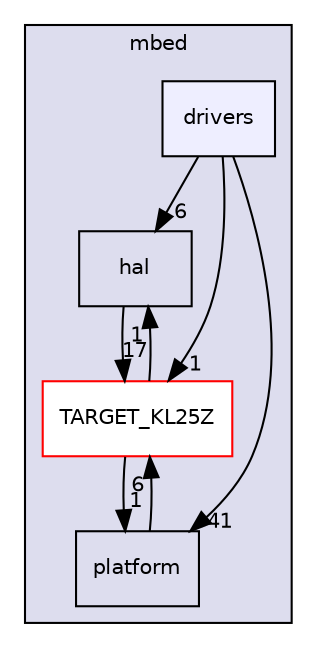 digraph "Squareroot/mbed/drivers" {
  compound=true
  node [ fontsize="10", fontname="Helvetica"];
  edge [ labelfontsize="10", labelfontname="Helvetica"];
  subgraph clusterdir_703d4fff723c672a6ec515c93f48dac4 {
    graph [ bgcolor="#ddddee", pencolor="black", label="mbed" fontname="Helvetica", fontsize="10", URL="dir_703d4fff723c672a6ec515c93f48dac4.html"]
  dir_0dfffb062590ee4db0864fa771b2fa3a [shape=box label="hal" URL="dir_0dfffb062590ee4db0864fa771b2fa3a.html"];
  dir_b57e2541999dc11a687281c1be6bdbb0 [shape=box label="platform" URL="dir_b57e2541999dc11a687281c1be6bdbb0.html"];
  dir_fc7771426e30b505ed191c57edad0cb6 [shape=box label="TARGET_KL25Z" fillcolor="white" style="filled" color="red" URL="dir_fc7771426e30b505ed191c57edad0cb6.html"];
  dir_339c0dba8f1dd019357374520d88c0d7 [shape=box, label="drivers", style="filled", fillcolor="#eeeeff", pencolor="black", URL="dir_339c0dba8f1dd019357374520d88c0d7.html"];
  }
  dir_0dfffb062590ee4db0864fa771b2fa3a->dir_fc7771426e30b505ed191c57edad0cb6 [headlabel="17", labeldistance=1.5 headhref="dir_000004_000006.html"];
  dir_339c0dba8f1dd019357374520d88c0d7->dir_0dfffb062590ee4db0864fa771b2fa3a [headlabel="6", labeldistance=1.5 headhref="dir_000003_000004.html"];
  dir_339c0dba8f1dd019357374520d88c0d7->dir_b57e2541999dc11a687281c1be6bdbb0 [headlabel="41", labeldistance=1.5 headhref="dir_000003_000005.html"];
  dir_339c0dba8f1dd019357374520d88c0d7->dir_fc7771426e30b505ed191c57edad0cb6 [headlabel="1", labeldistance=1.5 headhref="dir_000003_000006.html"];
  dir_b57e2541999dc11a687281c1be6bdbb0->dir_fc7771426e30b505ed191c57edad0cb6 [headlabel="6", labeldistance=1.5 headhref="dir_000005_000006.html"];
  dir_fc7771426e30b505ed191c57edad0cb6->dir_b57e2541999dc11a687281c1be6bdbb0 [headlabel="1", labeldistance=1.5 headhref="dir_000006_000005.html"];
  dir_fc7771426e30b505ed191c57edad0cb6->dir_0dfffb062590ee4db0864fa771b2fa3a [headlabel="1", labeldistance=1.5 headhref="dir_000006_000004.html"];
}
